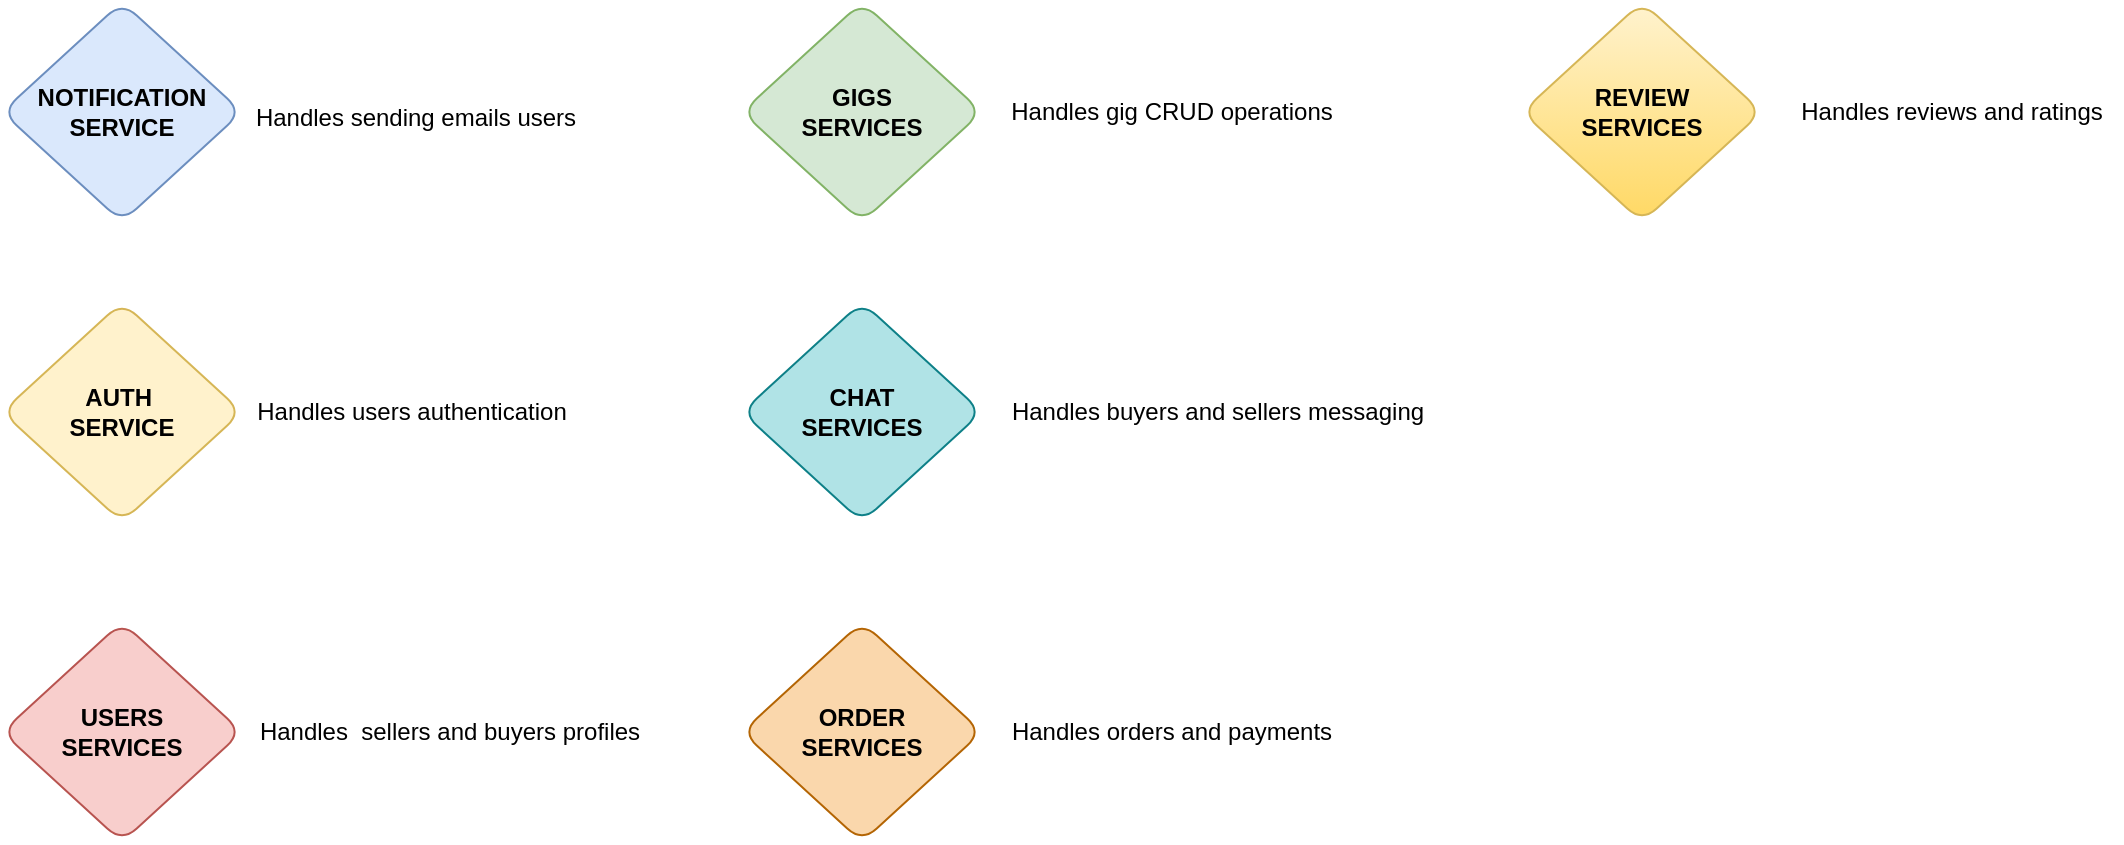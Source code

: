 <mxfile version="28.1.0">
  <diagram name="Página-1" id="v6O4y2mOnEL9k0rmWZft">
    <mxGraphModel dx="1042" dy="535" grid="1" gridSize="10" guides="1" tooltips="1" connect="1" arrows="1" fold="1" page="1" pageScale="1" pageWidth="827" pageHeight="1169" math="0" shadow="0">
      <root>
        <mxCell id="0" />
        <mxCell id="1" parent="0" />
        <mxCell id="xlA5JM1TE_DIV7nqG6T6-4" value="&lt;b&gt;NOTIFICATION SERVICE&lt;/b&gt;" style="rhombus;whiteSpace=wrap;html=1;fillColor=#dae8fc;strokeColor=#6c8ebf;rounded=1;" parent="1" vertex="1">
          <mxGeometry x="60" y="60" width="120" height="110" as="geometry" />
        </mxCell>
        <mxCell id="xlA5JM1TE_DIV7nqG6T6-5" value="&lt;b&gt;AUTH&amp;nbsp;&lt;/b&gt;&lt;div&gt;&lt;b&gt;SERVICE&lt;/b&gt;&lt;/div&gt;" style="rhombus;whiteSpace=wrap;html=1;fillColor=#fff2cc;strokeColor=#d6b656;rounded=1;" parent="1" vertex="1">
          <mxGeometry x="60" y="210" width="120" height="110" as="geometry" />
        </mxCell>
        <mxCell id="xlA5JM1TE_DIV7nqG6T6-6" value="&lt;b&gt;USERS&lt;/b&gt;&lt;div&gt;&lt;b&gt;SERVICES&lt;/b&gt;&lt;/div&gt;" style="rhombus;whiteSpace=wrap;html=1;fillColor=#f8cecc;strokeColor=#b85450;rounded=1;" parent="1" vertex="1">
          <mxGeometry x="60" y="370" width="120" height="110" as="geometry" />
        </mxCell>
        <mxCell id="xlA5JM1TE_DIV7nqG6T6-7" value="&lt;b&gt;GIGS&lt;/b&gt;&lt;div&gt;&lt;b&gt;SERVICES&lt;/b&gt;&lt;/div&gt;" style="rhombus;whiteSpace=wrap;html=1;fillColor=#d5e8d4;strokeColor=#82b366;rounded=1;" parent="1" vertex="1">
          <mxGeometry x="430" y="60" width="120" height="110" as="geometry" />
        </mxCell>
        <mxCell id="xlA5JM1TE_DIV7nqG6T6-8" value="&lt;b&gt;CHAT&lt;/b&gt;&lt;div&gt;&lt;b&gt;SERVICES&lt;/b&gt;&lt;/div&gt;" style="rhombus;whiteSpace=wrap;html=1;fillColor=#b0e3e6;strokeColor=#0e8088;rounded=1;" parent="1" vertex="1">
          <mxGeometry x="430" y="210" width="120" height="110" as="geometry" />
        </mxCell>
        <mxCell id="xlA5JM1TE_DIV7nqG6T6-9" value="&lt;b&gt;ORDER&lt;/b&gt;&lt;div&gt;&lt;b&gt;SERVICES&lt;/b&gt;&lt;/div&gt;" style="rhombus;whiteSpace=wrap;html=1;fillColor=#fad7ac;strokeColor=#b46504;rounded=1;" parent="1" vertex="1">
          <mxGeometry x="430" y="370" width="120" height="110" as="geometry" />
        </mxCell>
        <mxCell id="xlA5JM1TE_DIV7nqG6T6-10" value="&lt;b&gt;REVIEW&lt;/b&gt;&lt;div&gt;&lt;b&gt;SERVICES&lt;/b&gt;&lt;/div&gt;" style="rhombus;whiteSpace=wrap;html=1;fillColor=#fff2cc;gradientColor=#ffd966;strokeColor=#d6b656;rounded=1;" parent="1" vertex="1">
          <mxGeometry x="820" y="60" width="120" height="110" as="geometry" />
        </mxCell>
        <mxCell id="xlA5JM1TE_DIV7nqG6T6-12" value="Handles sending emails users&lt;div&gt;&lt;br&gt;&lt;/div&gt;" style="text;html=1;align=center;verticalAlign=middle;whiteSpace=wrap;rounded=1;" parent="1" vertex="1">
          <mxGeometry x="184" y="110" width="166" height="30" as="geometry" />
        </mxCell>
        <mxCell id="xlA5JM1TE_DIV7nqG6T6-14" value="&lt;div&gt;Handles users authentication&lt;/div&gt;" style="text;html=1;align=center;verticalAlign=middle;whiteSpace=wrap;rounded=1;" parent="1" vertex="1">
          <mxGeometry x="180" y="240" width="170" height="50" as="geometry" />
        </mxCell>
        <mxCell id="xlA5JM1TE_DIV7nqG6T6-15" value="Handles&amp;nbsp; sellers and buyers profiles" style="text;html=1;align=center;verticalAlign=middle;whiteSpace=wrap;rounded=1;" parent="1" vertex="1">
          <mxGeometry x="184" y="400" width="200" height="50" as="geometry" />
        </mxCell>
        <mxCell id="xlA5JM1TE_DIV7nqG6T6-16" value="&lt;div&gt;Handles gig CRUD&amp;nbsp;&lt;span style=&quot;background-color: transparent; color: light-dark(rgb(0, 0, 0), rgb(255, 255, 255));&quot;&gt;operations&lt;/span&gt;&lt;/div&gt;" style="text;html=1;align=center;verticalAlign=middle;whiteSpace=wrap;rounded=1;" parent="1" vertex="1">
          <mxGeometry x="540" y="90" width="210" height="50" as="geometry" />
        </mxCell>
        <mxCell id="xlA5JM1TE_DIV7nqG6T6-17" value="&lt;div&gt;Handles buyers and sellers messaging&lt;/div&gt;" style="text;html=1;align=center;verticalAlign=middle;whiteSpace=wrap;rounded=1;" parent="1" vertex="1">
          <mxGeometry x="550" y="240" width="236" height="50" as="geometry" />
        </mxCell>
        <mxCell id="xlA5JM1TE_DIV7nqG6T6-18" value="Handles orders and payments" style="text;html=1;align=center;verticalAlign=middle;whiteSpace=wrap;rounded=1;" parent="1" vertex="1">
          <mxGeometry x="560" y="400" width="170" height="50" as="geometry" />
        </mxCell>
        <mxCell id="xlA5JM1TE_DIV7nqG6T6-19" value="&lt;div&gt;Handles reviews and ratings&lt;/div&gt;" style="text;html=1;align=center;verticalAlign=middle;whiteSpace=wrap;rounded=1;" parent="1" vertex="1">
          <mxGeometry x="950" y="90" width="170" height="50" as="geometry" />
        </mxCell>
      </root>
    </mxGraphModel>
  </diagram>
</mxfile>
